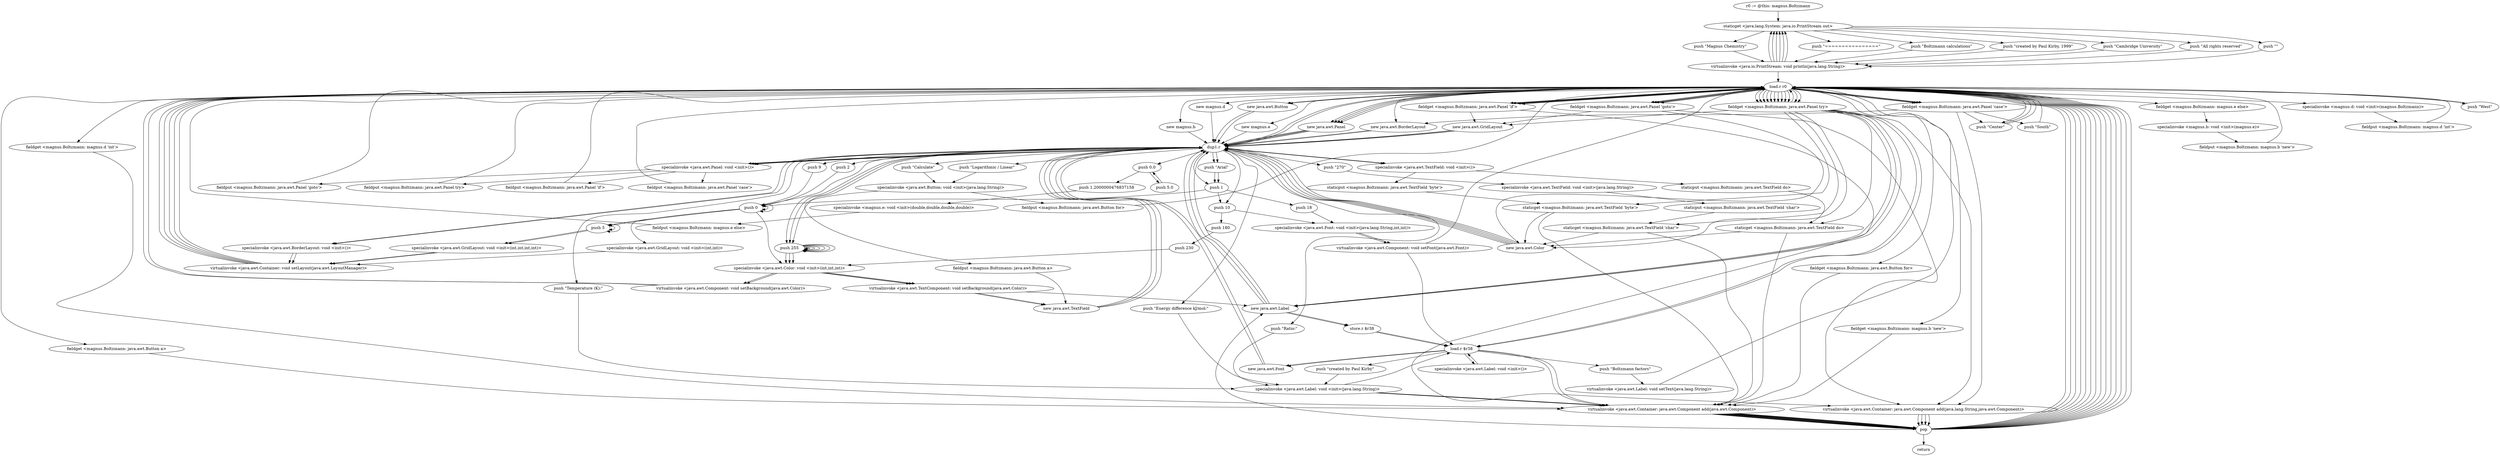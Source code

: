 digraph "" {
    "r0 := @this: magnus.Boltzmann"
    "staticget <java.lang.System: java.io.PrintStream out>"
    "r0 := @this: magnus.Boltzmann"->"staticget <java.lang.System: java.io.PrintStream out>";
    "push \"Magnus Chemistry\""
    "staticget <java.lang.System: java.io.PrintStream out>"->"push \"Magnus Chemistry\"";
    "virtualinvoke <java.io.PrintStream: void println(java.lang.String)>"
    "push \"Magnus Chemistry\""->"virtualinvoke <java.io.PrintStream: void println(java.lang.String)>";
    "virtualinvoke <java.io.PrintStream: void println(java.lang.String)>"->"staticget <java.lang.System: java.io.PrintStream out>";
    "push \"================\""
    "staticget <java.lang.System: java.io.PrintStream out>"->"push \"================\"";
    "push \"================\""->"virtualinvoke <java.io.PrintStream: void println(java.lang.String)>";
    "virtualinvoke <java.io.PrintStream: void println(java.lang.String)>"->"staticget <java.lang.System: java.io.PrintStream out>";
    "push \"Boltzmann calculations\""
    "staticget <java.lang.System: java.io.PrintStream out>"->"push \"Boltzmann calculations\"";
    "push \"Boltzmann calculations\""->"virtualinvoke <java.io.PrintStream: void println(java.lang.String)>";
    "virtualinvoke <java.io.PrintStream: void println(java.lang.String)>"->"staticget <java.lang.System: java.io.PrintStream out>";
    "push \"created by Paul Kirby, 1999\""
    "staticget <java.lang.System: java.io.PrintStream out>"->"push \"created by Paul Kirby, 1999\"";
    "push \"created by Paul Kirby, 1999\""->"virtualinvoke <java.io.PrintStream: void println(java.lang.String)>";
    "virtualinvoke <java.io.PrintStream: void println(java.lang.String)>"->"staticget <java.lang.System: java.io.PrintStream out>";
    "push \"Cambridge University\""
    "staticget <java.lang.System: java.io.PrintStream out>"->"push \"Cambridge University\"";
    "push \"Cambridge University\""->"virtualinvoke <java.io.PrintStream: void println(java.lang.String)>";
    "virtualinvoke <java.io.PrintStream: void println(java.lang.String)>"->"staticget <java.lang.System: java.io.PrintStream out>";
    "push \"All rights reserved\""
    "staticget <java.lang.System: java.io.PrintStream out>"->"push \"All rights reserved\"";
    "push \"All rights reserved\""->"virtualinvoke <java.io.PrintStream: void println(java.lang.String)>";
    "virtualinvoke <java.io.PrintStream: void println(java.lang.String)>"->"staticget <java.lang.System: java.io.PrintStream out>";
    "push \"\""
    "staticget <java.lang.System: java.io.PrintStream out>"->"push \"\"";
    "push \"\""->"virtualinvoke <java.io.PrintStream: void println(java.lang.String)>";
    "load.r r0"
    "virtualinvoke <java.io.PrintStream: void println(java.lang.String)>"->"load.r r0";
    "new magnus.e"
    "load.r r0"->"new magnus.e";
    "dup1.r"
    "new magnus.e"->"dup1.r";
    "push 0.0"
    "dup1.r"->"push 0.0";
    "push 5.0"
    "push 0.0"->"push 5.0";
    "push 5.0"->"push 0.0";
    "push 1.2000000476837158"
    "push 0.0"->"push 1.2000000476837158";
    "specialinvoke <magnus.e: void <init>(double,double,double,double)>"
    "push 1.2000000476837158"->"specialinvoke <magnus.e: void <init>(double,double,double,double)>";
    "fieldput <magnus.Boltzmann: magnus.e else>"
    "specialinvoke <magnus.e: void <init>(double,double,double,double)>"->"fieldput <magnus.Boltzmann: magnus.e else>";
    "fieldput <magnus.Boltzmann: magnus.e else>"->"load.r r0";
    "new java.awt.Panel"
    "load.r r0"->"new java.awt.Panel";
    "new java.awt.Panel"->"dup1.r";
    "specialinvoke <java.awt.Panel: void <init>()>"
    "dup1.r"->"specialinvoke <java.awt.Panel: void <init>()>";
    "fieldput <magnus.Boltzmann: java.awt.Panel 'goto'>"
    "specialinvoke <java.awt.Panel: void <init>()>"->"fieldput <magnus.Boltzmann: java.awt.Panel 'goto'>";
    "fieldput <magnus.Boltzmann: java.awt.Panel 'goto'>"->"load.r r0";
    "fieldget <magnus.Boltzmann: java.awt.Panel 'goto'>"
    "load.r r0"->"fieldget <magnus.Boltzmann: java.awt.Panel 'goto'>";
    "new java.awt.GridLayout"
    "fieldget <magnus.Boltzmann: java.awt.Panel 'goto'>"->"new java.awt.GridLayout";
    "new java.awt.GridLayout"->"dup1.r";
    "push 1"
    "dup1.r"->"push 1";
    "push 0"
    "push 1"->"push 0";
    "push 5"
    "push 0"->"push 5";
    "push 5"->"push 5";
    "specialinvoke <java.awt.GridLayout: void <init>(int,int,int,int)>"
    "push 5"->"specialinvoke <java.awt.GridLayout: void <init>(int,int,int,int)>";
    "virtualinvoke <java.awt.Container: void setLayout(java.awt.LayoutManager)>"
    "specialinvoke <java.awt.GridLayout: void <init>(int,int,int,int)>"->"virtualinvoke <java.awt.Container: void setLayout(java.awt.LayoutManager)>";
    "virtualinvoke <java.awt.Container: void setLayout(java.awt.LayoutManager)>"->"load.r r0";
    "load.r r0"->"fieldget <magnus.Boltzmann: java.awt.Panel 'goto'>";
    "new java.awt.Color"
    "fieldget <magnus.Boltzmann: java.awt.Panel 'goto'>"->"new java.awt.Color";
    "new java.awt.Color"->"dup1.r";
    "dup1.r"->"push 0";
    "push 0"->"push 0";
    "push 0"->"push 0";
    "specialinvoke <java.awt.Color: void <init>(int,int,int)>"
    "push 0"->"specialinvoke <java.awt.Color: void <init>(int,int,int)>";
    "virtualinvoke <java.awt.Component: void setBackground(java.awt.Color)>"
    "specialinvoke <java.awt.Color: void <init>(int,int,int)>"->"virtualinvoke <java.awt.Component: void setBackground(java.awt.Color)>";
    "virtualinvoke <java.awt.Component: void setBackground(java.awt.Color)>"->"load.r r0";
    "new magnus.b"
    "load.r r0"->"new magnus.b";
    "new magnus.b"->"dup1.r";
    "dup1.r"->"load.r r0";
    "fieldget <magnus.Boltzmann: magnus.e else>"
    "load.r r0"->"fieldget <magnus.Boltzmann: magnus.e else>";
    "specialinvoke <magnus.b: void <init>(magnus.e)>"
    "fieldget <magnus.Boltzmann: magnus.e else>"->"specialinvoke <magnus.b: void <init>(magnus.e)>";
    "fieldput <magnus.Boltzmann: magnus.b 'new'>"
    "specialinvoke <magnus.b: void <init>(magnus.e)>"->"fieldput <magnus.Boltzmann: magnus.b 'new'>";
    "fieldput <magnus.Boltzmann: magnus.b 'new'>"->"load.r r0";
    "load.r r0"->"fieldget <magnus.Boltzmann: java.awt.Panel 'goto'>";
    "fieldget <magnus.Boltzmann: java.awt.Panel 'goto'>"->"load.r r0";
    "fieldget <magnus.Boltzmann: magnus.b 'new'>"
    "load.r r0"->"fieldget <magnus.Boltzmann: magnus.b 'new'>";
    "virtualinvoke <java.awt.Container: java.awt.Component add(java.awt.Component)>"
    "fieldget <magnus.Boltzmann: magnus.b 'new'>"->"virtualinvoke <java.awt.Container: java.awt.Component add(java.awt.Component)>";
    "pop"
    "virtualinvoke <java.awt.Container: java.awt.Component add(java.awt.Component)>"->"pop";
    "pop"->"load.r r0";
    "load.r r0"->"new java.awt.Panel";
    "new java.awt.Panel"->"dup1.r";
    "dup1.r"->"specialinvoke <java.awt.Panel: void <init>()>";
    "fieldput <magnus.Boltzmann: java.awt.Panel try>"
    "specialinvoke <java.awt.Panel: void <init>()>"->"fieldput <magnus.Boltzmann: java.awt.Panel try>";
    "fieldput <magnus.Boltzmann: java.awt.Panel try>"->"load.r r0";
    "fieldget <magnus.Boltzmann: java.awt.Panel try>"
    "load.r r0"->"fieldget <magnus.Boltzmann: java.awt.Panel try>";
    "fieldget <magnus.Boltzmann: java.awt.Panel try>"->"new java.awt.GridLayout";
    "new java.awt.GridLayout"->"dup1.r";
    "push 9"
    "dup1.r"->"push 9";
    "push 9"->"push 0";
    "push 0"->"push 5";
    "push 5"->"push 5";
    "push 5"->"specialinvoke <java.awt.GridLayout: void <init>(int,int,int,int)>";
    "specialinvoke <java.awt.GridLayout: void <init>(int,int,int,int)>"->"virtualinvoke <java.awt.Container: void setLayout(java.awt.LayoutManager)>";
    "virtualinvoke <java.awt.Container: void setLayout(java.awt.LayoutManager)>"->"load.r r0";
    "load.r r0"->"fieldget <magnus.Boltzmann: java.awt.Panel try>";
    "fieldget <magnus.Boltzmann: java.awt.Panel try>"->"new java.awt.Color";
    "new java.awt.Color"->"dup1.r";
    "push 10"
    "dup1.r"->"push 10";
    "push 180"
    "push 10"->"push 180";
    "push 230"
    "push 180"->"push 230";
    "push 230"->"specialinvoke <java.awt.Color: void <init>(int,int,int)>";
    "specialinvoke <java.awt.Color: void <init>(int,int,int)>"->"virtualinvoke <java.awt.Component: void setBackground(java.awt.Color)>";
    "virtualinvoke <java.awt.Component: void setBackground(java.awt.Color)>"->"load.r r0";
    "new magnus.d"
    "load.r r0"->"new magnus.d";
    "new magnus.d"->"dup1.r";
    "dup1.r"->"load.r r0";
    "specialinvoke <magnus.d: void <init>(magnus.Boltzmann)>"
    "load.r r0"->"specialinvoke <magnus.d: void <init>(magnus.Boltzmann)>";
    "fieldput <magnus.Boltzmann: magnus.d 'int'>"
    "specialinvoke <magnus.d: void <init>(magnus.Boltzmann)>"->"fieldput <magnus.Boltzmann: magnus.d 'int'>";
    "fieldput <magnus.Boltzmann: magnus.d 'int'>"->"load.r r0";
    "new java.awt.Button"
    "load.r r0"->"new java.awt.Button";
    "new java.awt.Button"->"dup1.r";
    "push \"Logarithmic / Linear\""
    "dup1.r"->"push \"Logarithmic / Linear\"";
    "specialinvoke <java.awt.Button: void <init>(java.lang.String)>"
    "push \"Logarithmic / Linear\""->"specialinvoke <java.awt.Button: void <init>(java.lang.String)>";
    "fieldput <magnus.Boltzmann: java.awt.Button for>"
    "specialinvoke <java.awt.Button: void <init>(java.lang.String)>"->"fieldput <magnus.Boltzmann: java.awt.Button for>";
    "fieldput <magnus.Boltzmann: java.awt.Button for>"->"load.r r0";
    "load.r r0"->"new java.awt.Button";
    "new java.awt.Button"->"dup1.r";
    "push \"Calculate\""
    "dup1.r"->"push \"Calculate\"";
    "push \"Calculate\""->"specialinvoke <java.awt.Button: void <init>(java.lang.String)>";
    "fieldput <magnus.Boltzmann: java.awt.Button a>"
    "specialinvoke <java.awt.Button: void <init>(java.lang.String)>"->"fieldput <magnus.Boltzmann: java.awt.Button a>";
    "new java.awt.TextField"
    "fieldput <magnus.Boltzmann: java.awt.Button a>"->"new java.awt.TextField";
    "new java.awt.TextField"->"dup1.r";
    "push \"270\""
    "dup1.r"->"push \"270\"";
    "specialinvoke <java.awt.TextField: void <init>(java.lang.String)>"
    "push \"270\""->"specialinvoke <java.awt.TextField: void <init>(java.lang.String)>";
    "staticput <magnus.Boltzmann: java.awt.TextField 'char'>"
    "specialinvoke <java.awt.TextField: void <init>(java.lang.String)>"->"staticput <magnus.Boltzmann: java.awt.TextField 'char'>";
    "staticget <magnus.Boltzmann: java.awt.TextField 'char'>"
    "staticput <magnus.Boltzmann: java.awt.TextField 'char'>"->"staticget <magnus.Boltzmann: java.awt.TextField 'char'>";
    "staticget <magnus.Boltzmann: java.awt.TextField 'char'>"->"new java.awt.Color";
    "new java.awt.Color"->"dup1.r";
    "push 255"
    "dup1.r"->"push 255";
    "push 255"->"push 255";
    "push 255"->"push 255";
    "push 255"->"specialinvoke <java.awt.Color: void <init>(int,int,int)>";
    "virtualinvoke <java.awt.TextComponent: void setBackground(java.awt.Color)>"
    "specialinvoke <java.awt.Color: void <init>(int,int,int)>"->"virtualinvoke <java.awt.TextComponent: void setBackground(java.awt.Color)>";
    "virtualinvoke <java.awt.TextComponent: void setBackground(java.awt.Color)>"->"new java.awt.TextField";
    "new java.awt.TextField"->"dup1.r";
    "specialinvoke <java.awt.TextField: void <init>()>"
    "dup1.r"->"specialinvoke <java.awt.TextField: void <init>()>";
    "staticput <magnus.Boltzmann: java.awt.TextField do>"
    "specialinvoke <java.awt.TextField: void <init>()>"->"staticput <magnus.Boltzmann: java.awt.TextField do>";
    "staticget <magnus.Boltzmann: java.awt.TextField do>"
    "staticput <magnus.Boltzmann: java.awt.TextField do>"->"staticget <magnus.Boltzmann: java.awt.TextField do>";
    "staticget <magnus.Boltzmann: java.awt.TextField do>"->"new java.awt.Color";
    "new java.awt.Color"->"dup1.r";
    "dup1.r"->"push 255";
    "push 255"->"push 255";
    "push 255"->"push 255";
    "push 255"->"specialinvoke <java.awt.Color: void <init>(int,int,int)>";
    "specialinvoke <java.awt.Color: void <init>(int,int,int)>"->"virtualinvoke <java.awt.TextComponent: void setBackground(java.awt.Color)>";
    "virtualinvoke <java.awt.TextComponent: void setBackground(java.awt.Color)>"->"new java.awt.TextField";
    "new java.awt.TextField"->"dup1.r";
    "dup1.r"->"specialinvoke <java.awt.TextField: void <init>()>";
    "staticput <magnus.Boltzmann: java.awt.TextField 'byte'>"
    "specialinvoke <java.awt.TextField: void <init>()>"->"staticput <magnus.Boltzmann: java.awt.TextField 'byte'>";
    "staticget <magnus.Boltzmann: java.awt.TextField 'byte'>"
    "staticput <magnus.Boltzmann: java.awt.TextField 'byte'>"->"staticget <magnus.Boltzmann: java.awt.TextField 'byte'>";
    "staticget <magnus.Boltzmann: java.awt.TextField 'byte'>"->"new java.awt.Color";
    "new java.awt.Color"->"dup1.r";
    "dup1.r"->"push 255";
    "push 255"->"push 255";
    "push 255"->"push 255";
    "push 255"->"specialinvoke <java.awt.Color: void <init>(int,int,int)>";
    "specialinvoke <java.awt.Color: void <init>(int,int,int)>"->"virtualinvoke <java.awt.TextComponent: void setBackground(java.awt.Color)>";
    "new java.awt.Label"
    "virtualinvoke <java.awt.TextComponent: void setBackground(java.awt.Color)>"->"new java.awt.Label";
    "store.r $r38"
    "new java.awt.Label"->"store.r $r38";
    "load.r $r38"
    "store.r $r38"->"load.r $r38";
    "specialinvoke <java.awt.Label: void <init>()>"
    "load.r $r38"->"specialinvoke <java.awt.Label: void <init>()>";
    "specialinvoke <java.awt.Label: void <init>()>"->"load.r $r38";
    "new java.awt.Font"
    "load.r $r38"->"new java.awt.Font";
    "new java.awt.Font"->"dup1.r";
    "push \"Arial\""
    "dup1.r"->"push \"Arial\"";
    "push \"Arial\""->"push 1";
    "push 18"
    "push 1"->"push 18";
    "specialinvoke <java.awt.Font: void <init>(java.lang.String,int,int)>"
    "push 18"->"specialinvoke <java.awt.Font: void <init>(java.lang.String,int,int)>";
    "virtualinvoke <java.awt.Component: void setFont(java.awt.Font)>"
    "specialinvoke <java.awt.Font: void <init>(java.lang.String,int,int)>"->"virtualinvoke <java.awt.Component: void setFont(java.awt.Font)>";
    "virtualinvoke <java.awt.Component: void setFont(java.awt.Font)>"->"load.r $r38";
    "push \"Boltzmann factors\""
    "load.r $r38"->"push \"Boltzmann factors\"";
    "virtualinvoke <java.awt.Label: void setText(java.lang.String)>"
    "push \"Boltzmann factors\""->"virtualinvoke <java.awt.Label: void setText(java.lang.String)>";
    "virtualinvoke <java.awt.Label: void setText(java.lang.String)>"->"load.r r0";
    "load.r r0"->"fieldget <magnus.Boltzmann: java.awt.Panel try>";
    "fieldget <magnus.Boltzmann: java.awt.Panel try>"->"load.r $r38";
    "load.r $r38"->"virtualinvoke <java.awt.Container: java.awt.Component add(java.awt.Component)>";
    "virtualinvoke <java.awt.Container: java.awt.Component add(java.awt.Component)>"->"pop";
    "pop"->"load.r r0";
    "load.r r0"->"fieldget <magnus.Boltzmann: java.awt.Panel try>";
    "fieldget <magnus.Boltzmann: java.awt.Panel try>"->"new java.awt.Label";
    "new java.awt.Label"->"dup1.r";
    "push \"Temperature (K):\""
    "dup1.r"->"push \"Temperature (K):\"";
    "specialinvoke <java.awt.Label: void <init>(java.lang.String)>"
    "push \"Temperature (K):\""->"specialinvoke <java.awt.Label: void <init>(java.lang.String)>";
    "specialinvoke <java.awt.Label: void <init>(java.lang.String)>"->"virtualinvoke <java.awt.Container: java.awt.Component add(java.awt.Component)>";
    "virtualinvoke <java.awt.Container: java.awt.Component add(java.awt.Component)>"->"pop";
    "pop"->"load.r r0";
    "load.r r0"->"fieldget <magnus.Boltzmann: java.awt.Panel try>";
    "fieldget <magnus.Boltzmann: java.awt.Panel try>"->"staticget <magnus.Boltzmann: java.awt.TextField 'char'>";
    "staticget <magnus.Boltzmann: java.awt.TextField 'char'>"->"virtualinvoke <java.awt.Container: java.awt.Component add(java.awt.Component)>";
    "virtualinvoke <java.awt.Container: java.awt.Component add(java.awt.Component)>"->"pop";
    "pop"->"load.r r0";
    "load.r r0"->"fieldget <magnus.Boltzmann: java.awt.Panel try>";
    "fieldget <magnus.Boltzmann: java.awt.Panel try>"->"new java.awt.Label";
    "new java.awt.Label"->"dup1.r";
    "push \"Energy difference kJ/mol:\""
    "dup1.r"->"push \"Energy difference kJ/mol:\"";
    "push \"Energy difference kJ/mol:\""->"specialinvoke <java.awt.Label: void <init>(java.lang.String)>";
    "specialinvoke <java.awt.Label: void <init>(java.lang.String)>"->"virtualinvoke <java.awt.Container: java.awt.Component add(java.awt.Component)>";
    "virtualinvoke <java.awt.Container: java.awt.Component add(java.awt.Component)>"->"pop";
    "pop"->"load.r r0";
    "load.r r0"->"fieldget <magnus.Boltzmann: java.awt.Panel try>";
    "fieldget <magnus.Boltzmann: java.awt.Panel try>"->"staticget <magnus.Boltzmann: java.awt.TextField do>";
    "staticget <magnus.Boltzmann: java.awt.TextField do>"->"virtualinvoke <java.awt.Container: java.awt.Component add(java.awt.Component)>";
    "virtualinvoke <java.awt.Container: java.awt.Component add(java.awt.Component)>"->"pop";
    "pop"->"load.r r0";
    "load.r r0"->"fieldget <magnus.Boltzmann: java.awt.Panel try>";
    "fieldget <magnus.Boltzmann: java.awt.Panel try>"->"new java.awt.Label";
    "new java.awt.Label"->"dup1.r";
    "push \"Ratio:\""
    "dup1.r"->"push \"Ratio:\"";
    "push \"Ratio:\""->"specialinvoke <java.awt.Label: void <init>(java.lang.String)>";
    "specialinvoke <java.awt.Label: void <init>(java.lang.String)>"->"virtualinvoke <java.awt.Container: java.awt.Component add(java.awt.Component)>";
    "virtualinvoke <java.awt.Container: java.awt.Component add(java.awt.Component)>"->"pop";
    "pop"->"load.r r0";
    "load.r r0"->"fieldget <magnus.Boltzmann: java.awt.Panel try>";
    "fieldget <magnus.Boltzmann: java.awt.Panel try>"->"staticget <magnus.Boltzmann: java.awt.TextField 'byte'>";
    "staticget <magnus.Boltzmann: java.awt.TextField 'byte'>"->"virtualinvoke <java.awt.Container: java.awt.Component add(java.awt.Component)>";
    "virtualinvoke <java.awt.Container: java.awt.Component add(java.awt.Component)>"->"pop";
    "pop"->"load.r r0";
    "load.r r0"->"fieldget <magnus.Boltzmann: java.awt.Panel try>";
    "fieldget <magnus.Boltzmann: java.awt.Panel try>"->"load.r r0";
    "fieldget <magnus.Boltzmann: java.awt.Button a>"
    "load.r r0"->"fieldget <magnus.Boltzmann: java.awt.Button a>";
    "fieldget <magnus.Boltzmann: java.awt.Button a>"->"virtualinvoke <java.awt.Container: java.awt.Component add(java.awt.Component)>";
    "virtualinvoke <java.awt.Container: java.awt.Component add(java.awt.Component)>"->"pop";
    "pop"->"new java.awt.Label";
    "new java.awt.Label"->"store.r $r38";
    "store.r $r38"->"load.r $r38";
    "push \"created by Paul Kirby\""
    "load.r $r38"->"push \"created by Paul Kirby\"";
    "push \"created by Paul Kirby\""->"specialinvoke <java.awt.Label: void <init>(java.lang.String)>";
    "specialinvoke <java.awt.Label: void <init>(java.lang.String)>"->"load.r $r38";
    "load.r $r38"->"new java.awt.Font";
    "new java.awt.Font"->"dup1.r";
    "dup1.r"->"push \"Arial\"";
    "push \"Arial\""->"push 1";
    "push 1"->"push 10";
    "push 10"->"specialinvoke <java.awt.Font: void <init>(java.lang.String,int,int)>";
    "specialinvoke <java.awt.Font: void <init>(java.lang.String,int,int)>"->"virtualinvoke <java.awt.Component: void setFont(java.awt.Font)>";
    "virtualinvoke <java.awt.Component: void setFont(java.awt.Font)>"->"load.r r0";
    "load.r r0"->"fieldget <magnus.Boltzmann: java.awt.Panel try>";
    "fieldget <magnus.Boltzmann: java.awt.Panel try>"->"load.r $r38";
    "load.r $r38"->"virtualinvoke <java.awt.Container: java.awt.Component add(java.awt.Component)>";
    "virtualinvoke <java.awt.Container: java.awt.Component add(java.awt.Component)>"->"pop";
    "pop"->"load.r r0";
    "load.r r0"->"new java.awt.Panel";
    "new java.awt.Panel"->"dup1.r";
    "dup1.r"->"specialinvoke <java.awt.Panel: void <init>()>";
    "fieldput <magnus.Boltzmann: java.awt.Panel 'if'>"
    "specialinvoke <java.awt.Panel: void <init>()>"->"fieldput <magnus.Boltzmann: java.awt.Panel 'if'>";
    "fieldput <magnus.Boltzmann: java.awt.Panel 'if'>"->"load.r r0";
    "fieldget <magnus.Boltzmann: java.awt.Panel 'if'>"
    "load.r r0"->"fieldget <magnus.Boltzmann: java.awt.Panel 'if'>";
    "fieldget <magnus.Boltzmann: java.awt.Panel 'if'>"->"new java.awt.GridLayout";
    "new java.awt.GridLayout"->"dup1.r";
    "push 2"
    "dup1.r"->"push 2";
    "push 2"->"push 0";
    "specialinvoke <java.awt.GridLayout: void <init>(int,int)>"
    "push 0"->"specialinvoke <java.awt.GridLayout: void <init>(int,int)>";
    "specialinvoke <java.awt.GridLayout: void <init>(int,int)>"->"virtualinvoke <java.awt.Container: void setLayout(java.awt.LayoutManager)>";
    "virtualinvoke <java.awt.Container: void setLayout(java.awt.LayoutManager)>"->"load.r r0";
    "load.r r0"->"fieldget <magnus.Boltzmann: java.awt.Panel 'if'>";
    "fieldget <magnus.Boltzmann: java.awt.Panel 'if'>"->"load.r r0";
    "fieldget <magnus.Boltzmann: magnus.d 'int'>"
    "load.r r0"->"fieldget <magnus.Boltzmann: magnus.d 'int'>";
    "fieldget <magnus.Boltzmann: magnus.d 'int'>"->"virtualinvoke <java.awt.Container: java.awt.Component add(java.awt.Component)>";
    "virtualinvoke <java.awt.Container: java.awt.Component add(java.awt.Component)>"->"pop";
    "pop"->"load.r r0";
    "load.r r0"->"fieldget <magnus.Boltzmann: java.awt.Panel 'if'>";
    "fieldget <magnus.Boltzmann: java.awt.Panel 'if'>"->"load.r r0";
    "fieldget <magnus.Boltzmann: java.awt.Button for>"
    "load.r r0"->"fieldget <magnus.Boltzmann: java.awt.Button for>";
    "fieldget <magnus.Boltzmann: java.awt.Button for>"->"virtualinvoke <java.awt.Container: java.awt.Component add(java.awt.Component)>";
    "virtualinvoke <java.awt.Container: java.awt.Component add(java.awt.Component)>"->"pop";
    "pop"->"load.r r0";
    "load.r r0"->"new java.awt.Panel";
    "new java.awt.Panel"->"dup1.r";
    "dup1.r"->"specialinvoke <java.awt.Panel: void <init>()>";
    "fieldput <magnus.Boltzmann: java.awt.Panel 'case'>"
    "specialinvoke <java.awt.Panel: void <init>()>"->"fieldput <magnus.Boltzmann: java.awt.Panel 'case'>";
    "fieldput <magnus.Boltzmann: java.awt.Panel 'case'>"->"load.r r0";
    "fieldget <magnus.Boltzmann: java.awt.Panel 'case'>"
    "load.r r0"->"fieldget <magnus.Boltzmann: java.awt.Panel 'case'>";
    "new java.awt.BorderLayout"
    "fieldget <magnus.Boltzmann: java.awt.Panel 'case'>"->"new java.awt.BorderLayout";
    "new java.awt.BorderLayout"->"dup1.r";
    "specialinvoke <java.awt.BorderLayout: void <init>()>"
    "dup1.r"->"specialinvoke <java.awt.BorderLayout: void <init>()>";
    "specialinvoke <java.awt.BorderLayout: void <init>()>"->"virtualinvoke <java.awt.Container: void setLayout(java.awt.LayoutManager)>";
    "virtualinvoke <java.awt.Container: void setLayout(java.awt.LayoutManager)>"->"load.r r0";
    "load.r r0"->"fieldget <magnus.Boltzmann: java.awt.Panel 'case'>";
    "push \"Center\""
    "fieldget <magnus.Boltzmann: java.awt.Panel 'case'>"->"push \"Center\"";
    "push \"Center\""->"load.r r0";
    "load.r r0"->"fieldget <magnus.Boltzmann: java.awt.Panel 'goto'>";
    "virtualinvoke <java.awt.Container: java.awt.Component add(java.lang.String,java.awt.Component)>"
    "fieldget <magnus.Boltzmann: java.awt.Panel 'goto'>"->"virtualinvoke <java.awt.Container: java.awt.Component add(java.lang.String,java.awt.Component)>";
    "virtualinvoke <java.awt.Container: java.awt.Component add(java.lang.String,java.awt.Component)>"->"pop";
    "pop"->"load.r r0";
    "load.r r0"->"fieldget <magnus.Boltzmann: java.awt.Panel 'case'>";
    "push \"South\""
    "fieldget <magnus.Boltzmann: java.awt.Panel 'case'>"->"push \"South\"";
    "push \"South\""->"load.r r0";
    "load.r r0"->"fieldget <magnus.Boltzmann: java.awt.Panel 'if'>";
    "fieldget <magnus.Boltzmann: java.awt.Panel 'if'>"->"virtualinvoke <java.awt.Container: java.awt.Component add(java.lang.String,java.awt.Component)>";
    "virtualinvoke <java.awt.Container: java.awt.Component add(java.lang.String,java.awt.Component)>"->"pop";
    "pop"->"load.r r0";
    "load.r r0"->"new java.awt.BorderLayout";
    "new java.awt.BorderLayout"->"dup1.r";
    "dup1.r"->"specialinvoke <java.awt.BorderLayout: void <init>()>";
    "specialinvoke <java.awt.BorderLayout: void <init>()>"->"virtualinvoke <java.awt.Container: void setLayout(java.awt.LayoutManager)>";
    "virtualinvoke <java.awt.Container: void setLayout(java.awt.LayoutManager)>"->"load.r r0";
    "push \"West\""
    "load.r r0"->"push \"West\"";
    "push \"West\""->"load.r r0";
    "load.r r0"->"fieldget <magnus.Boltzmann: java.awt.Panel try>";
    "fieldget <magnus.Boltzmann: java.awt.Panel try>"->"virtualinvoke <java.awt.Container: java.awt.Component add(java.lang.String,java.awt.Component)>";
    "virtualinvoke <java.awt.Container: java.awt.Component add(java.lang.String,java.awt.Component)>"->"pop";
    "pop"->"load.r r0";
    "load.r r0"->"push \"Center\"";
    "push \"Center\""->"load.r r0";
    "load.r r0"->"fieldget <magnus.Boltzmann: java.awt.Panel 'case'>";
    "fieldget <magnus.Boltzmann: java.awt.Panel 'case'>"->"virtualinvoke <java.awt.Container: java.awt.Component add(java.lang.String,java.awt.Component)>";
    "virtualinvoke <java.awt.Container: java.awt.Component add(java.lang.String,java.awt.Component)>"->"pop";
    "return"
    "pop"->"return";
}
